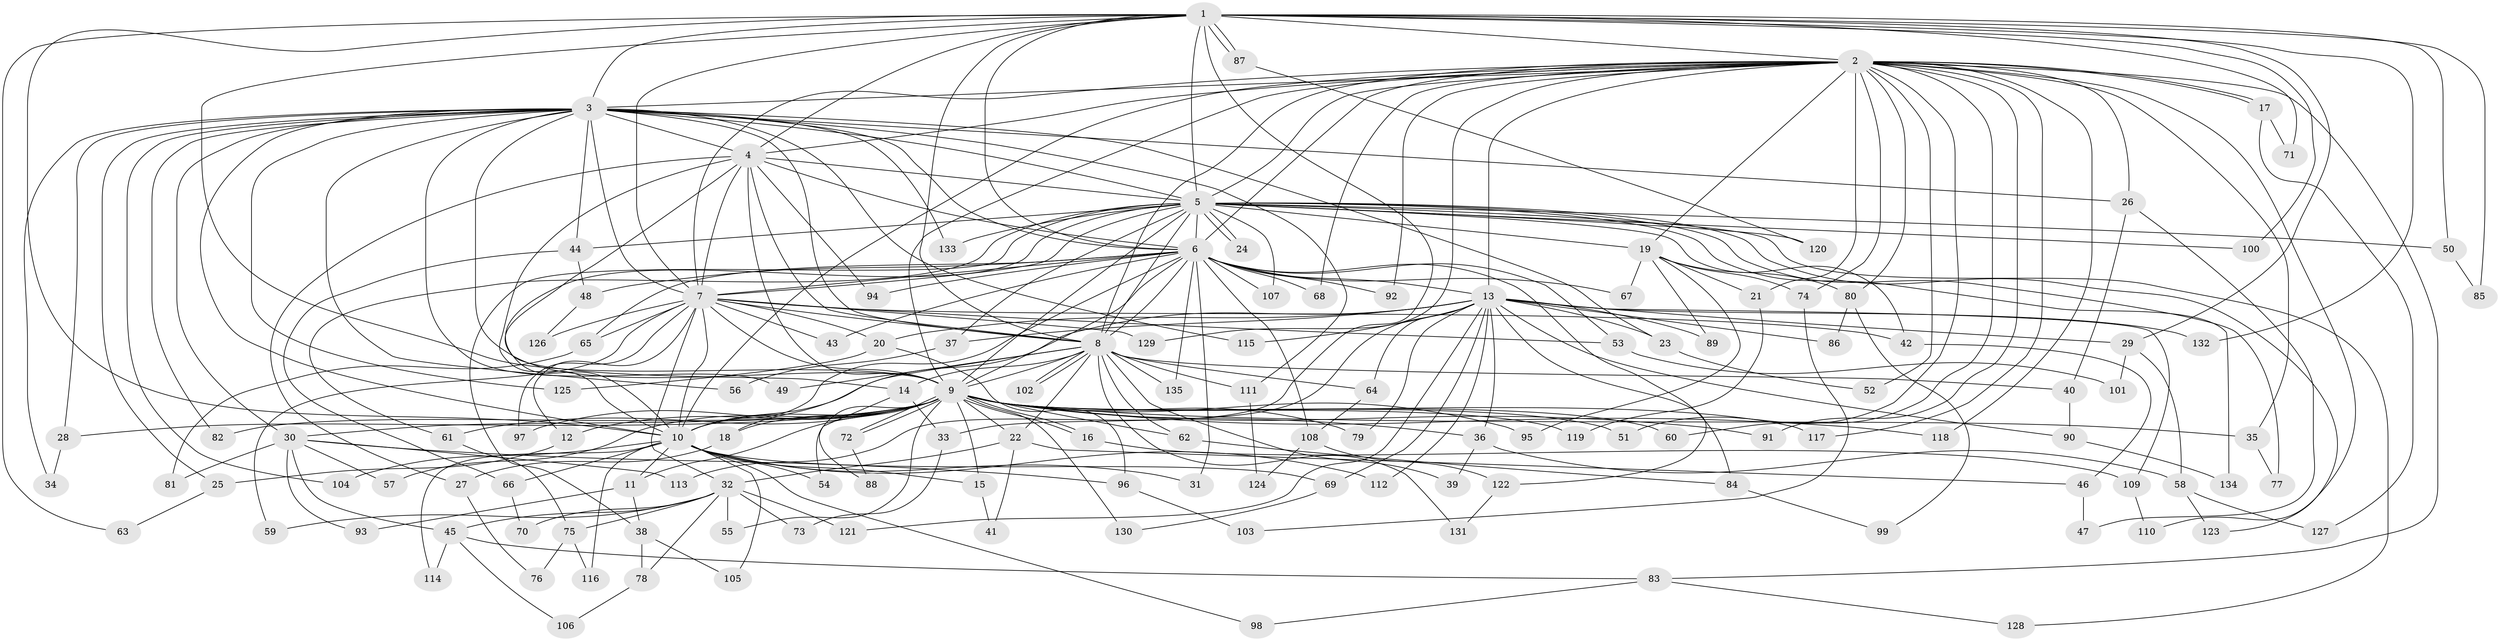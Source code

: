 // Generated by graph-tools (version 1.1) at 2025/49/03/09/25 03:49:34]
// undirected, 135 vertices, 295 edges
graph export_dot {
graph [start="1"]
  node [color=gray90,style=filled];
  1;
  2;
  3;
  4;
  5;
  6;
  7;
  8;
  9;
  10;
  11;
  12;
  13;
  14;
  15;
  16;
  17;
  18;
  19;
  20;
  21;
  22;
  23;
  24;
  25;
  26;
  27;
  28;
  29;
  30;
  31;
  32;
  33;
  34;
  35;
  36;
  37;
  38;
  39;
  40;
  41;
  42;
  43;
  44;
  45;
  46;
  47;
  48;
  49;
  50;
  51;
  52;
  53;
  54;
  55;
  56;
  57;
  58;
  59;
  60;
  61;
  62;
  63;
  64;
  65;
  66;
  67;
  68;
  69;
  70;
  71;
  72;
  73;
  74;
  75;
  76;
  77;
  78;
  79;
  80;
  81;
  82;
  83;
  84;
  85;
  86;
  87;
  88;
  89;
  90;
  91;
  92;
  93;
  94;
  95;
  96;
  97;
  98;
  99;
  100;
  101;
  102;
  103;
  104;
  105;
  106;
  107;
  108;
  109;
  110;
  111;
  112;
  113;
  114;
  115;
  116;
  117;
  118;
  119;
  120;
  121;
  122;
  123;
  124;
  125;
  126;
  127;
  128;
  129;
  130;
  131;
  132;
  133;
  134;
  135;
  1 -- 2;
  1 -- 3;
  1 -- 4;
  1 -- 5;
  1 -- 6;
  1 -- 7;
  1 -- 8;
  1 -- 9;
  1 -- 10;
  1 -- 29;
  1 -- 50;
  1 -- 63;
  1 -- 71;
  1 -- 85;
  1 -- 87;
  1 -- 87;
  1 -- 100;
  1 -- 113;
  1 -- 132;
  2 -- 3;
  2 -- 4;
  2 -- 5;
  2 -- 6;
  2 -- 7;
  2 -- 8;
  2 -- 9;
  2 -- 10;
  2 -- 13;
  2 -- 17;
  2 -- 17;
  2 -- 19;
  2 -- 21;
  2 -- 26;
  2 -- 35;
  2 -- 51;
  2 -- 52;
  2 -- 60;
  2 -- 68;
  2 -- 74;
  2 -- 80;
  2 -- 83;
  2 -- 91;
  2 -- 92;
  2 -- 110;
  2 -- 117;
  2 -- 118;
  2 -- 129;
  3 -- 4;
  3 -- 5;
  3 -- 6;
  3 -- 7;
  3 -- 8;
  3 -- 9;
  3 -- 10;
  3 -- 23;
  3 -- 25;
  3 -- 26;
  3 -- 28;
  3 -- 30;
  3 -- 34;
  3 -- 44;
  3 -- 49;
  3 -- 56;
  3 -- 82;
  3 -- 104;
  3 -- 111;
  3 -- 115;
  3 -- 125;
  3 -- 133;
  4 -- 5;
  4 -- 6;
  4 -- 7;
  4 -- 8;
  4 -- 9;
  4 -- 10;
  4 -- 14;
  4 -- 27;
  4 -- 94;
  5 -- 6;
  5 -- 7;
  5 -- 8;
  5 -- 9;
  5 -- 10;
  5 -- 19;
  5 -- 24;
  5 -- 24;
  5 -- 37;
  5 -- 38;
  5 -- 42;
  5 -- 44;
  5 -- 50;
  5 -- 61;
  5 -- 77;
  5 -- 100;
  5 -- 107;
  5 -- 120;
  5 -- 123;
  5 -- 128;
  5 -- 133;
  5 -- 134;
  6 -- 7;
  6 -- 8;
  6 -- 9;
  6 -- 10;
  6 -- 13;
  6 -- 31;
  6 -- 43;
  6 -- 48;
  6 -- 53;
  6 -- 65;
  6 -- 67;
  6 -- 68;
  6 -- 84;
  6 -- 92;
  6 -- 94;
  6 -- 107;
  6 -- 108;
  6 -- 135;
  7 -- 8;
  7 -- 9;
  7 -- 10;
  7 -- 12;
  7 -- 20;
  7 -- 32;
  7 -- 42;
  7 -- 43;
  7 -- 53;
  7 -- 59;
  7 -- 65;
  7 -- 97;
  7 -- 126;
  7 -- 129;
  8 -- 9;
  8 -- 10;
  8 -- 14;
  8 -- 22;
  8 -- 39;
  8 -- 40;
  8 -- 49;
  8 -- 62;
  8 -- 64;
  8 -- 102;
  8 -- 102;
  8 -- 111;
  8 -- 131;
  8 -- 135;
  9 -- 10;
  9 -- 11;
  9 -- 12;
  9 -- 15;
  9 -- 16;
  9 -- 16;
  9 -- 18;
  9 -- 22;
  9 -- 28;
  9 -- 30;
  9 -- 35;
  9 -- 36;
  9 -- 51;
  9 -- 54;
  9 -- 55;
  9 -- 57;
  9 -- 60;
  9 -- 61;
  9 -- 62;
  9 -- 72;
  9 -- 72;
  9 -- 79;
  9 -- 82;
  9 -- 91;
  9 -- 95;
  9 -- 97;
  9 -- 117;
  9 -- 118;
  9 -- 119;
  9 -- 130;
  10 -- 11;
  10 -- 15;
  10 -- 31;
  10 -- 54;
  10 -- 66;
  10 -- 69;
  10 -- 98;
  10 -- 104;
  10 -- 105;
  10 -- 112;
  10 -- 114;
  10 -- 116;
  11 -- 38;
  11 -- 93;
  12 -- 25;
  13 -- 18;
  13 -- 20;
  13 -- 23;
  13 -- 29;
  13 -- 33;
  13 -- 36;
  13 -- 37;
  13 -- 64;
  13 -- 69;
  13 -- 79;
  13 -- 86;
  13 -- 89;
  13 -- 90;
  13 -- 109;
  13 -- 112;
  13 -- 115;
  13 -- 121;
  13 -- 122;
  13 -- 132;
  14 -- 33;
  14 -- 88;
  15 -- 41;
  16 -- 109;
  17 -- 71;
  17 -- 127;
  18 -- 27;
  19 -- 21;
  19 -- 67;
  19 -- 74;
  19 -- 80;
  19 -- 89;
  19 -- 95;
  20 -- 96;
  20 -- 125;
  21 -- 119;
  22 -- 32;
  22 -- 41;
  22 -- 46;
  23 -- 52;
  25 -- 63;
  26 -- 40;
  26 -- 47;
  27 -- 76;
  28 -- 34;
  29 -- 58;
  29 -- 101;
  30 -- 45;
  30 -- 57;
  30 -- 81;
  30 -- 93;
  30 -- 96;
  30 -- 113;
  32 -- 45;
  32 -- 55;
  32 -- 59;
  32 -- 70;
  32 -- 73;
  32 -- 75;
  32 -- 78;
  32 -- 121;
  33 -- 73;
  35 -- 77;
  36 -- 39;
  36 -- 58;
  37 -- 56;
  38 -- 78;
  38 -- 105;
  40 -- 90;
  42 -- 46;
  44 -- 48;
  44 -- 66;
  45 -- 83;
  45 -- 106;
  45 -- 114;
  46 -- 47;
  48 -- 126;
  50 -- 85;
  53 -- 101;
  58 -- 123;
  58 -- 127;
  61 -- 75;
  62 -- 84;
  64 -- 108;
  65 -- 81;
  66 -- 70;
  69 -- 130;
  72 -- 88;
  74 -- 103;
  75 -- 76;
  75 -- 116;
  78 -- 106;
  80 -- 86;
  80 -- 99;
  83 -- 98;
  83 -- 128;
  84 -- 99;
  87 -- 120;
  90 -- 134;
  96 -- 103;
  108 -- 122;
  108 -- 124;
  109 -- 110;
  111 -- 124;
  122 -- 131;
}
